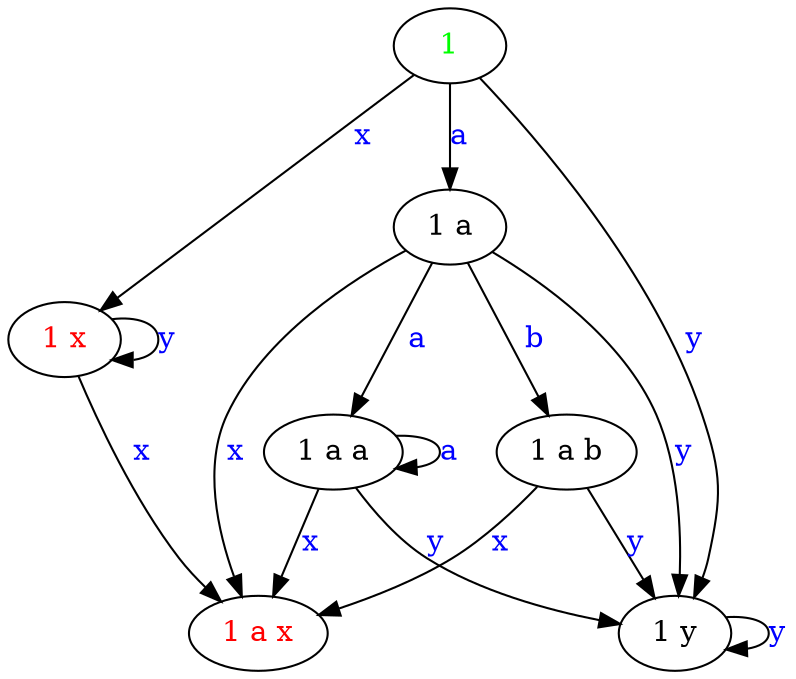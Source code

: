 digraph G {
	"1 a"->"1 a a"[ label=<<font color="blue">a</font>> ];
	"1 y"->"1 y"[ label=<<font color="blue">y</font>> ];
	"1 x"->"1 a x"[ label=<<font color="blue">x</font>> ];
	"1 a"->"1 a b"[ label=<<font color="blue">b</font>> ];
	"1 a a"->"1 y"[ label=<<font color="blue">y</font>> ];
	"1"->"1 a"[ label=<<font color="blue">a</font>> ];
	"1"->"1 x"[ label=<<font color="blue">x</font>> ];
	"1"->"1 y"[ label=<<font color="blue">y</font>> ];
	"1 a a"->"1 a x"[ label=<<font color="blue">x</font>> ];
	"1 a b"->"1 y"[ label=<<font color="blue">y</font>> ];
	"1 a a"->"1 a a"[ label=<<font color="blue">a</font>> ];
	"1 x"->"1 x"[ label=<<font color="blue">y</font>> ];
	"1 a b"->"1 a x"[ label=<<font color="blue">x</font>> ];
	"1 a"->"1 y"[ label=<<font color="blue">y</font>> ];
	"1 a"->"1 a x"[ label=<<font color="blue">x</font>> ];
	"1 a a";
	"1 a b";
	"1 a x" [ label=<<font color="red">1 a x</font>> ];
	"1 a";
	"1 x" [ label=<<font color="red">1 x</font>> ];
	"1 y";
	"1" [ label=<<font color="green">1</font>> ];

}
